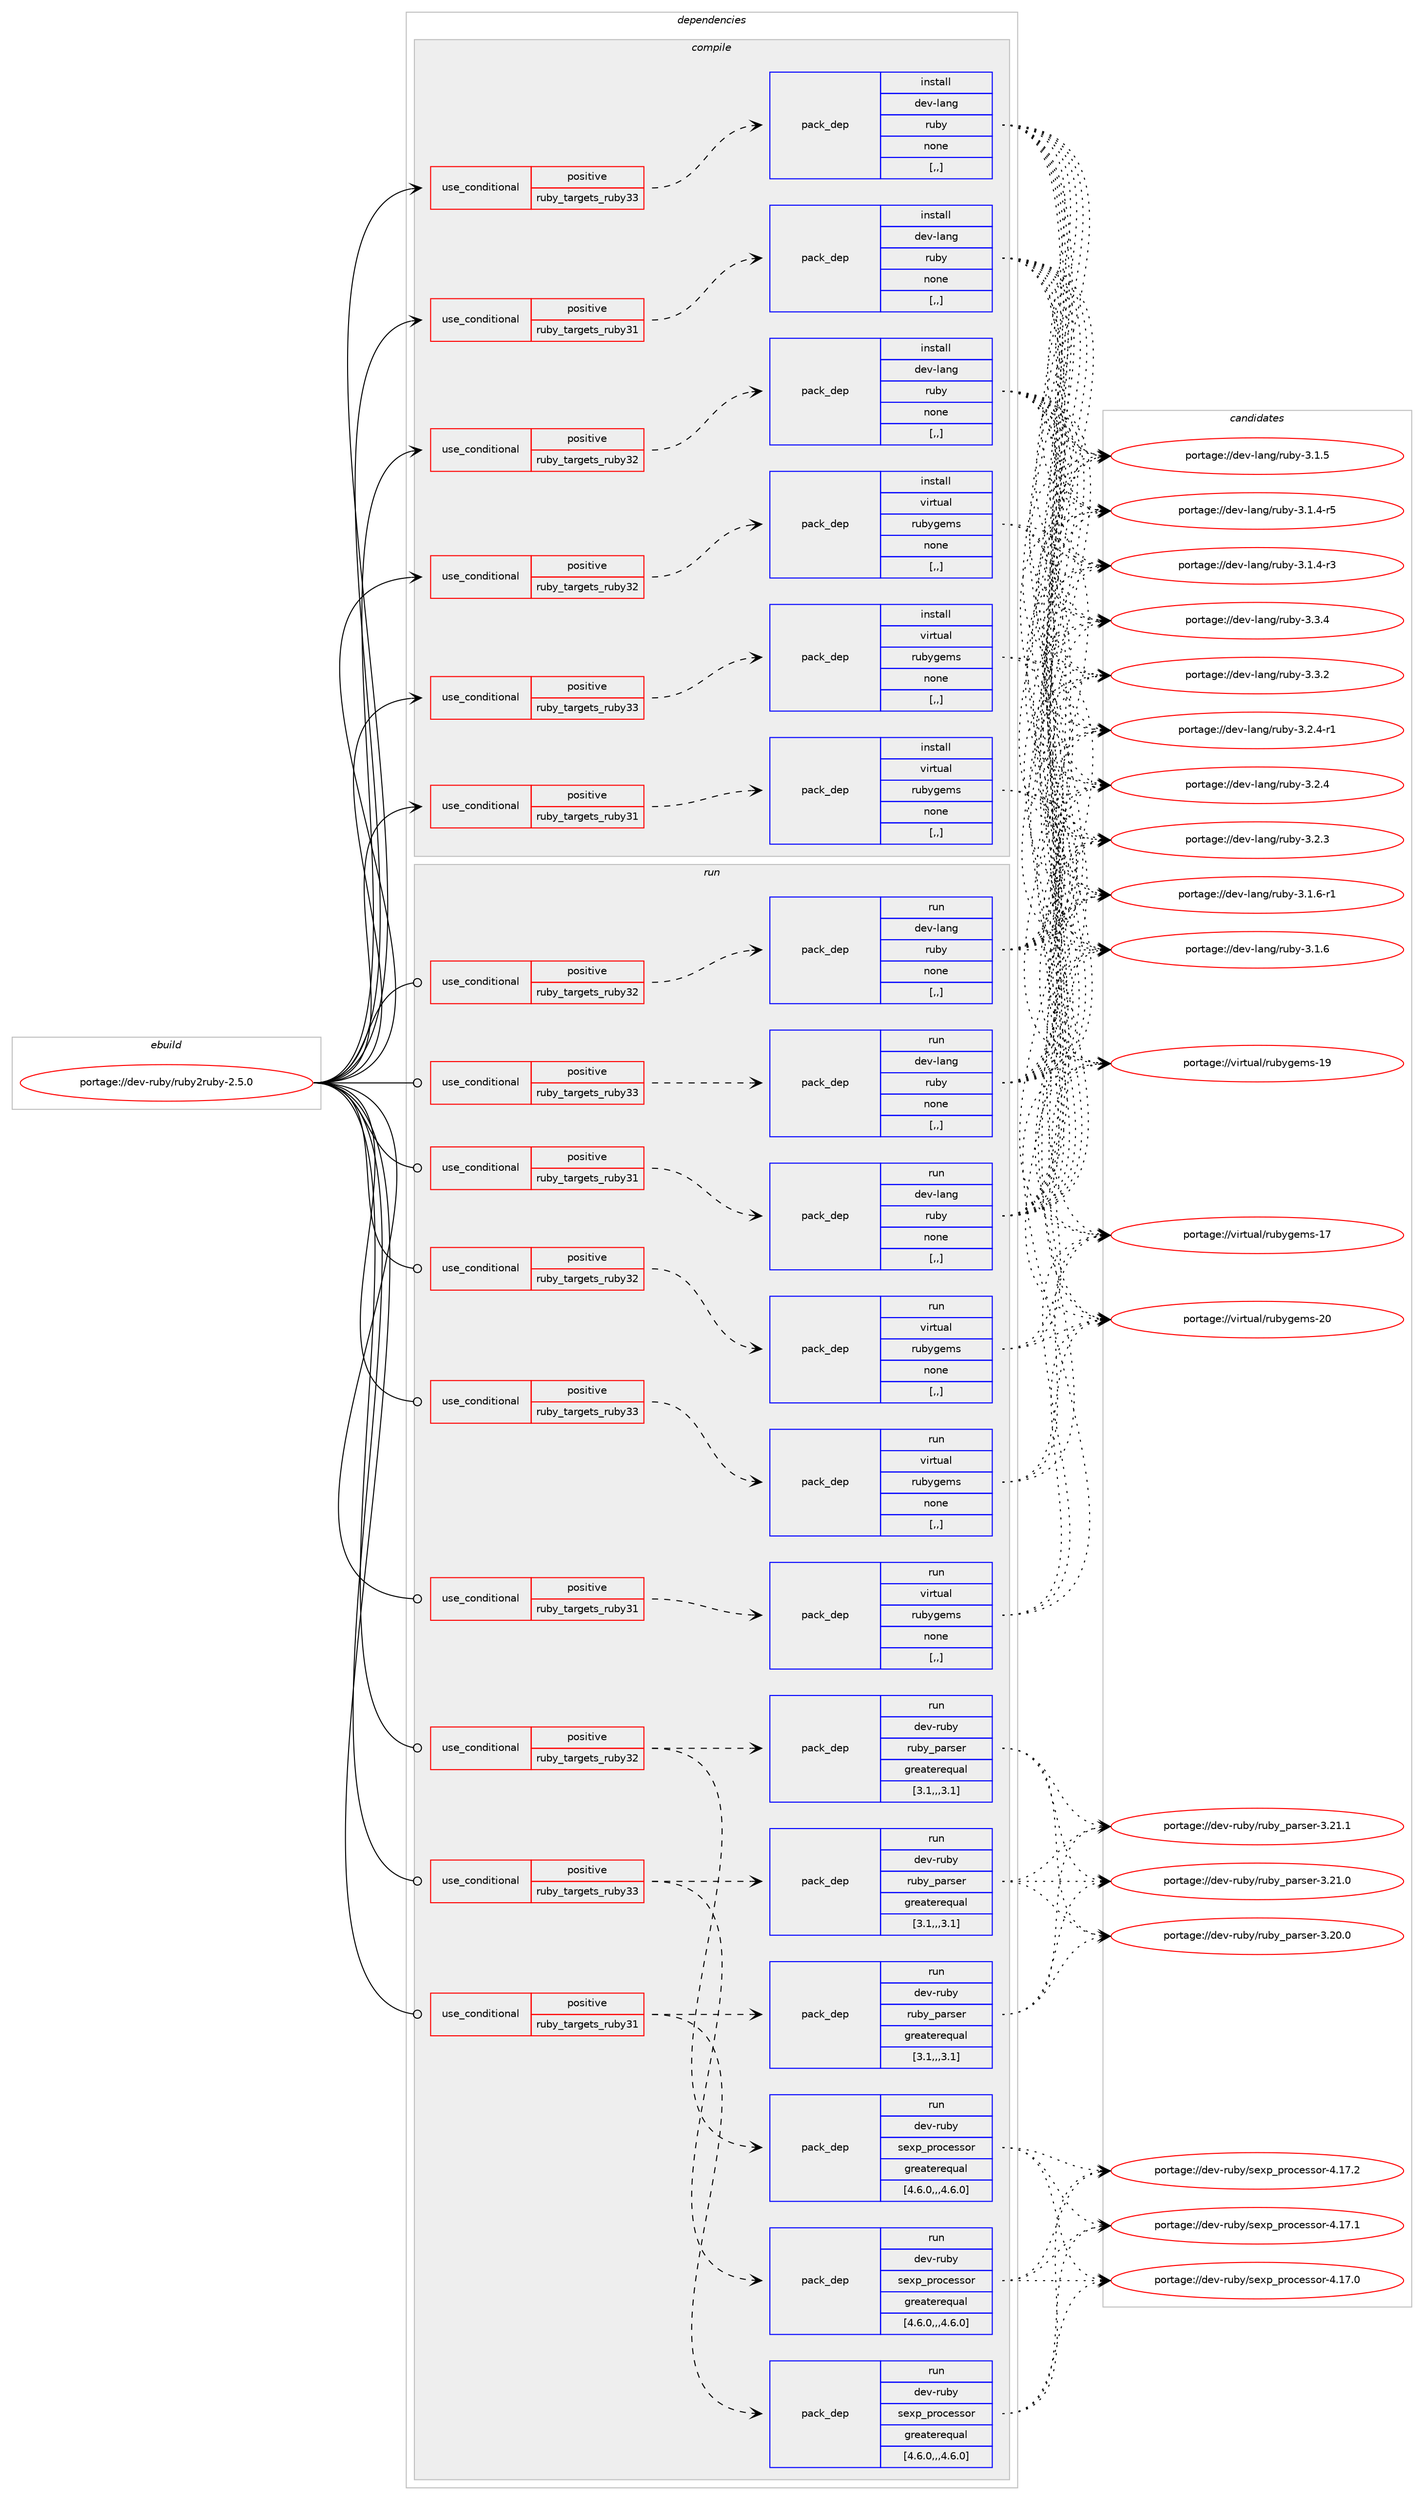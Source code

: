 digraph prolog {

# *************
# Graph options
# *************

newrank=true;
concentrate=true;
compound=true;
graph [rankdir=LR,fontname=Helvetica,fontsize=10,ranksep=1.5];#, ranksep=2.5, nodesep=0.2];
edge  [arrowhead=vee];
node  [fontname=Helvetica,fontsize=10];

# **********
# The ebuild
# **********

subgraph cluster_leftcol {
color=gray;
rank=same;
label=<<i>ebuild</i>>;
id [label="portage://dev-ruby/ruby2ruby-2.5.0", color=red, width=4, href="../dev-ruby/ruby2ruby-2.5.0.svg"];
}

# ****************
# The dependencies
# ****************

subgraph cluster_midcol {
color=gray;
label=<<i>dependencies</i>>;
subgraph cluster_compile {
fillcolor="#eeeeee";
style=filled;
label=<<i>compile</i>>;
subgraph cond55542 {
dependency200857 [label=<<TABLE BORDER="0" CELLBORDER="1" CELLSPACING="0" CELLPADDING="4"><TR><TD ROWSPAN="3" CELLPADDING="10">use_conditional</TD></TR><TR><TD>positive</TD></TR><TR><TD>ruby_targets_ruby31</TD></TR></TABLE>>, shape=none, color=red];
subgraph pack143926 {
dependency200858 [label=<<TABLE BORDER="0" CELLBORDER="1" CELLSPACING="0" CELLPADDING="4" WIDTH="220"><TR><TD ROWSPAN="6" CELLPADDING="30">pack_dep</TD></TR><TR><TD WIDTH="110">install</TD></TR><TR><TD>dev-lang</TD></TR><TR><TD>ruby</TD></TR><TR><TD>none</TD></TR><TR><TD>[,,]</TD></TR></TABLE>>, shape=none, color=blue];
}
dependency200857:e -> dependency200858:w [weight=20,style="dashed",arrowhead="vee"];
}
id:e -> dependency200857:w [weight=20,style="solid",arrowhead="vee"];
subgraph cond55543 {
dependency200859 [label=<<TABLE BORDER="0" CELLBORDER="1" CELLSPACING="0" CELLPADDING="4"><TR><TD ROWSPAN="3" CELLPADDING="10">use_conditional</TD></TR><TR><TD>positive</TD></TR><TR><TD>ruby_targets_ruby31</TD></TR></TABLE>>, shape=none, color=red];
subgraph pack143927 {
dependency200860 [label=<<TABLE BORDER="0" CELLBORDER="1" CELLSPACING="0" CELLPADDING="4" WIDTH="220"><TR><TD ROWSPAN="6" CELLPADDING="30">pack_dep</TD></TR><TR><TD WIDTH="110">install</TD></TR><TR><TD>virtual</TD></TR><TR><TD>rubygems</TD></TR><TR><TD>none</TD></TR><TR><TD>[,,]</TD></TR></TABLE>>, shape=none, color=blue];
}
dependency200859:e -> dependency200860:w [weight=20,style="dashed",arrowhead="vee"];
}
id:e -> dependency200859:w [weight=20,style="solid",arrowhead="vee"];
subgraph cond55544 {
dependency200861 [label=<<TABLE BORDER="0" CELLBORDER="1" CELLSPACING="0" CELLPADDING="4"><TR><TD ROWSPAN="3" CELLPADDING="10">use_conditional</TD></TR><TR><TD>positive</TD></TR><TR><TD>ruby_targets_ruby32</TD></TR></TABLE>>, shape=none, color=red];
subgraph pack143928 {
dependency200862 [label=<<TABLE BORDER="0" CELLBORDER="1" CELLSPACING="0" CELLPADDING="4" WIDTH="220"><TR><TD ROWSPAN="6" CELLPADDING="30">pack_dep</TD></TR><TR><TD WIDTH="110">install</TD></TR><TR><TD>dev-lang</TD></TR><TR><TD>ruby</TD></TR><TR><TD>none</TD></TR><TR><TD>[,,]</TD></TR></TABLE>>, shape=none, color=blue];
}
dependency200861:e -> dependency200862:w [weight=20,style="dashed",arrowhead="vee"];
}
id:e -> dependency200861:w [weight=20,style="solid",arrowhead="vee"];
subgraph cond55545 {
dependency200863 [label=<<TABLE BORDER="0" CELLBORDER="1" CELLSPACING="0" CELLPADDING="4"><TR><TD ROWSPAN="3" CELLPADDING="10">use_conditional</TD></TR><TR><TD>positive</TD></TR><TR><TD>ruby_targets_ruby32</TD></TR></TABLE>>, shape=none, color=red];
subgraph pack143929 {
dependency200864 [label=<<TABLE BORDER="0" CELLBORDER="1" CELLSPACING="0" CELLPADDING="4" WIDTH="220"><TR><TD ROWSPAN="6" CELLPADDING="30">pack_dep</TD></TR><TR><TD WIDTH="110">install</TD></TR><TR><TD>virtual</TD></TR><TR><TD>rubygems</TD></TR><TR><TD>none</TD></TR><TR><TD>[,,]</TD></TR></TABLE>>, shape=none, color=blue];
}
dependency200863:e -> dependency200864:w [weight=20,style="dashed",arrowhead="vee"];
}
id:e -> dependency200863:w [weight=20,style="solid",arrowhead="vee"];
subgraph cond55546 {
dependency200865 [label=<<TABLE BORDER="0" CELLBORDER="1" CELLSPACING="0" CELLPADDING="4"><TR><TD ROWSPAN="3" CELLPADDING="10">use_conditional</TD></TR><TR><TD>positive</TD></TR><TR><TD>ruby_targets_ruby33</TD></TR></TABLE>>, shape=none, color=red];
subgraph pack143930 {
dependency200866 [label=<<TABLE BORDER="0" CELLBORDER="1" CELLSPACING="0" CELLPADDING="4" WIDTH="220"><TR><TD ROWSPAN="6" CELLPADDING="30">pack_dep</TD></TR><TR><TD WIDTH="110">install</TD></TR><TR><TD>dev-lang</TD></TR><TR><TD>ruby</TD></TR><TR><TD>none</TD></TR><TR><TD>[,,]</TD></TR></TABLE>>, shape=none, color=blue];
}
dependency200865:e -> dependency200866:w [weight=20,style="dashed",arrowhead="vee"];
}
id:e -> dependency200865:w [weight=20,style="solid",arrowhead="vee"];
subgraph cond55547 {
dependency200867 [label=<<TABLE BORDER="0" CELLBORDER="1" CELLSPACING="0" CELLPADDING="4"><TR><TD ROWSPAN="3" CELLPADDING="10">use_conditional</TD></TR><TR><TD>positive</TD></TR><TR><TD>ruby_targets_ruby33</TD></TR></TABLE>>, shape=none, color=red];
subgraph pack143931 {
dependency200868 [label=<<TABLE BORDER="0" CELLBORDER="1" CELLSPACING="0" CELLPADDING="4" WIDTH="220"><TR><TD ROWSPAN="6" CELLPADDING="30">pack_dep</TD></TR><TR><TD WIDTH="110">install</TD></TR><TR><TD>virtual</TD></TR><TR><TD>rubygems</TD></TR><TR><TD>none</TD></TR><TR><TD>[,,]</TD></TR></TABLE>>, shape=none, color=blue];
}
dependency200867:e -> dependency200868:w [weight=20,style="dashed",arrowhead="vee"];
}
id:e -> dependency200867:w [weight=20,style="solid",arrowhead="vee"];
}
subgraph cluster_compileandrun {
fillcolor="#eeeeee";
style=filled;
label=<<i>compile and run</i>>;
}
subgraph cluster_run {
fillcolor="#eeeeee";
style=filled;
label=<<i>run</i>>;
subgraph cond55548 {
dependency200869 [label=<<TABLE BORDER="0" CELLBORDER="1" CELLSPACING="0" CELLPADDING="4"><TR><TD ROWSPAN="3" CELLPADDING="10">use_conditional</TD></TR><TR><TD>positive</TD></TR><TR><TD>ruby_targets_ruby31</TD></TR></TABLE>>, shape=none, color=red];
subgraph pack143932 {
dependency200870 [label=<<TABLE BORDER="0" CELLBORDER="1" CELLSPACING="0" CELLPADDING="4" WIDTH="220"><TR><TD ROWSPAN="6" CELLPADDING="30">pack_dep</TD></TR><TR><TD WIDTH="110">run</TD></TR><TR><TD>dev-lang</TD></TR><TR><TD>ruby</TD></TR><TR><TD>none</TD></TR><TR><TD>[,,]</TD></TR></TABLE>>, shape=none, color=blue];
}
dependency200869:e -> dependency200870:w [weight=20,style="dashed",arrowhead="vee"];
}
id:e -> dependency200869:w [weight=20,style="solid",arrowhead="odot"];
subgraph cond55549 {
dependency200871 [label=<<TABLE BORDER="0" CELLBORDER="1" CELLSPACING="0" CELLPADDING="4"><TR><TD ROWSPAN="3" CELLPADDING="10">use_conditional</TD></TR><TR><TD>positive</TD></TR><TR><TD>ruby_targets_ruby31</TD></TR></TABLE>>, shape=none, color=red];
subgraph pack143933 {
dependency200872 [label=<<TABLE BORDER="0" CELLBORDER="1" CELLSPACING="0" CELLPADDING="4" WIDTH="220"><TR><TD ROWSPAN="6" CELLPADDING="30">pack_dep</TD></TR><TR><TD WIDTH="110">run</TD></TR><TR><TD>dev-ruby</TD></TR><TR><TD>sexp_processor</TD></TR><TR><TD>greaterequal</TD></TR><TR><TD>[4.6.0,,,4.6.0]</TD></TR></TABLE>>, shape=none, color=blue];
}
dependency200871:e -> dependency200872:w [weight=20,style="dashed",arrowhead="vee"];
subgraph pack143934 {
dependency200873 [label=<<TABLE BORDER="0" CELLBORDER="1" CELLSPACING="0" CELLPADDING="4" WIDTH="220"><TR><TD ROWSPAN="6" CELLPADDING="30">pack_dep</TD></TR><TR><TD WIDTH="110">run</TD></TR><TR><TD>dev-ruby</TD></TR><TR><TD>ruby_parser</TD></TR><TR><TD>greaterequal</TD></TR><TR><TD>[3.1,,,3.1]</TD></TR></TABLE>>, shape=none, color=blue];
}
dependency200871:e -> dependency200873:w [weight=20,style="dashed",arrowhead="vee"];
}
id:e -> dependency200871:w [weight=20,style="solid",arrowhead="odot"];
subgraph cond55550 {
dependency200874 [label=<<TABLE BORDER="0" CELLBORDER="1" CELLSPACING="0" CELLPADDING="4"><TR><TD ROWSPAN="3" CELLPADDING="10">use_conditional</TD></TR><TR><TD>positive</TD></TR><TR><TD>ruby_targets_ruby31</TD></TR></TABLE>>, shape=none, color=red];
subgraph pack143935 {
dependency200875 [label=<<TABLE BORDER="0" CELLBORDER="1" CELLSPACING="0" CELLPADDING="4" WIDTH="220"><TR><TD ROWSPAN="6" CELLPADDING="30">pack_dep</TD></TR><TR><TD WIDTH="110">run</TD></TR><TR><TD>virtual</TD></TR><TR><TD>rubygems</TD></TR><TR><TD>none</TD></TR><TR><TD>[,,]</TD></TR></TABLE>>, shape=none, color=blue];
}
dependency200874:e -> dependency200875:w [weight=20,style="dashed",arrowhead="vee"];
}
id:e -> dependency200874:w [weight=20,style="solid",arrowhead="odot"];
subgraph cond55551 {
dependency200876 [label=<<TABLE BORDER="0" CELLBORDER="1" CELLSPACING="0" CELLPADDING="4"><TR><TD ROWSPAN="3" CELLPADDING="10">use_conditional</TD></TR><TR><TD>positive</TD></TR><TR><TD>ruby_targets_ruby32</TD></TR></TABLE>>, shape=none, color=red];
subgraph pack143936 {
dependency200877 [label=<<TABLE BORDER="0" CELLBORDER="1" CELLSPACING="0" CELLPADDING="4" WIDTH="220"><TR><TD ROWSPAN="6" CELLPADDING="30">pack_dep</TD></TR><TR><TD WIDTH="110">run</TD></TR><TR><TD>dev-lang</TD></TR><TR><TD>ruby</TD></TR><TR><TD>none</TD></TR><TR><TD>[,,]</TD></TR></TABLE>>, shape=none, color=blue];
}
dependency200876:e -> dependency200877:w [weight=20,style="dashed",arrowhead="vee"];
}
id:e -> dependency200876:w [weight=20,style="solid",arrowhead="odot"];
subgraph cond55552 {
dependency200878 [label=<<TABLE BORDER="0" CELLBORDER="1" CELLSPACING="0" CELLPADDING="4"><TR><TD ROWSPAN="3" CELLPADDING="10">use_conditional</TD></TR><TR><TD>positive</TD></TR><TR><TD>ruby_targets_ruby32</TD></TR></TABLE>>, shape=none, color=red];
subgraph pack143937 {
dependency200879 [label=<<TABLE BORDER="0" CELLBORDER="1" CELLSPACING="0" CELLPADDING="4" WIDTH="220"><TR><TD ROWSPAN="6" CELLPADDING="30">pack_dep</TD></TR><TR><TD WIDTH="110">run</TD></TR><TR><TD>dev-ruby</TD></TR><TR><TD>sexp_processor</TD></TR><TR><TD>greaterequal</TD></TR><TR><TD>[4.6.0,,,4.6.0]</TD></TR></TABLE>>, shape=none, color=blue];
}
dependency200878:e -> dependency200879:w [weight=20,style="dashed",arrowhead="vee"];
subgraph pack143938 {
dependency200880 [label=<<TABLE BORDER="0" CELLBORDER="1" CELLSPACING="0" CELLPADDING="4" WIDTH="220"><TR><TD ROWSPAN="6" CELLPADDING="30">pack_dep</TD></TR><TR><TD WIDTH="110">run</TD></TR><TR><TD>dev-ruby</TD></TR><TR><TD>ruby_parser</TD></TR><TR><TD>greaterequal</TD></TR><TR><TD>[3.1,,,3.1]</TD></TR></TABLE>>, shape=none, color=blue];
}
dependency200878:e -> dependency200880:w [weight=20,style="dashed",arrowhead="vee"];
}
id:e -> dependency200878:w [weight=20,style="solid",arrowhead="odot"];
subgraph cond55553 {
dependency200881 [label=<<TABLE BORDER="0" CELLBORDER="1" CELLSPACING="0" CELLPADDING="4"><TR><TD ROWSPAN="3" CELLPADDING="10">use_conditional</TD></TR><TR><TD>positive</TD></TR><TR><TD>ruby_targets_ruby32</TD></TR></TABLE>>, shape=none, color=red];
subgraph pack143939 {
dependency200882 [label=<<TABLE BORDER="0" CELLBORDER="1" CELLSPACING="0" CELLPADDING="4" WIDTH="220"><TR><TD ROWSPAN="6" CELLPADDING="30">pack_dep</TD></TR><TR><TD WIDTH="110">run</TD></TR><TR><TD>virtual</TD></TR><TR><TD>rubygems</TD></TR><TR><TD>none</TD></TR><TR><TD>[,,]</TD></TR></TABLE>>, shape=none, color=blue];
}
dependency200881:e -> dependency200882:w [weight=20,style="dashed",arrowhead="vee"];
}
id:e -> dependency200881:w [weight=20,style="solid",arrowhead="odot"];
subgraph cond55554 {
dependency200883 [label=<<TABLE BORDER="0" CELLBORDER="1" CELLSPACING="0" CELLPADDING="4"><TR><TD ROWSPAN="3" CELLPADDING="10">use_conditional</TD></TR><TR><TD>positive</TD></TR><TR><TD>ruby_targets_ruby33</TD></TR></TABLE>>, shape=none, color=red];
subgraph pack143940 {
dependency200884 [label=<<TABLE BORDER="0" CELLBORDER="1" CELLSPACING="0" CELLPADDING="4" WIDTH="220"><TR><TD ROWSPAN="6" CELLPADDING="30">pack_dep</TD></TR><TR><TD WIDTH="110">run</TD></TR><TR><TD>dev-lang</TD></TR><TR><TD>ruby</TD></TR><TR><TD>none</TD></TR><TR><TD>[,,]</TD></TR></TABLE>>, shape=none, color=blue];
}
dependency200883:e -> dependency200884:w [weight=20,style="dashed",arrowhead="vee"];
}
id:e -> dependency200883:w [weight=20,style="solid",arrowhead="odot"];
subgraph cond55555 {
dependency200885 [label=<<TABLE BORDER="0" CELLBORDER="1" CELLSPACING="0" CELLPADDING="4"><TR><TD ROWSPAN="3" CELLPADDING="10">use_conditional</TD></TR><TR><TD>positive</TD></TR><TR><TD>ruby_targets_ruby33</TD></TR></TABLE>>, shape=none, color=red];
subgraph pack143941 {
dependency200886 [label=<<TABLE BORDER="0" CELLBORDER="1" CELLSPACING="0" CELLPADDING="4" WIDTH="220"><TR><TD ROWSPAN="6" CELLPADDING="30">pack_dep</TD></TR><TR><TD WIDTH="110">run</TD></TR><TR><TD>dev-ruby</TD></TR><TR><TD>sexp_processor</TD></TR><TR><TD>greaterequal</TD></TR><TR><TD>[4.6.0,,,4.6.0]</TD></TR></TABLE>>, shape=none, color=blue];
}
dependency200885:e -> dependency200886:w [weight=20,style="dashed",arrowhead="vee"];
subgraph pack143942 {
dependency200887 [label=<<TABLE BORDER="0" CELLBORDER="1" CELLSPACING="0" CELLPADDING="4" WIDTH="220"><TR><TD ROWSPAN="6" CELLPADDING="30">pack_dep</TD></TR><TR><TD WIDTH="110">run</TD></TR><TR><TD>dev-ruby</TD></TR><TR><TD>ruby_parser</TD></TR><TR><TD>greaterequal</TD></TR><TR><TD>[3.1,,,3.1]</TD></TR></TABLE>>, shape=none, color=blue];
}
dependency200885:e -> dependency200887:w [weight=20,style="dashed",arrowhead="vee"];
}
id:e -> dependency200885:w [weight=20,style="solid",arrowhead="odot"];
subgraph cond55556 {
dependency200888 [label=<<TABLE BORDER="0" CELLBORDER="1" CELLSPACING="0" CELLPADDING="4"><TR><TD ROWSPAN="3" CELLPADDING="10">use_conditional</TD></TR><TR><TD>positive</TD></TR><TR><TD>ruby_targets_ruby33</TD></TR></TABLE>>, shape=none, color=red];
subgraph pack143943 {
dependency200889 [label=<<TABLE BORDER="0" CELLBORDER="1" CELLSPACING="0" CELLPADDING="4" WIDTH="220"><TR><TD ROWSPAN="6" CELLPADDING="30">pack_dep</TD></TR><TR><TD WIDTH="110">run</TD></TR><TR><TD>virtual</TD></TR><TR><TD>rubygems</TD></TR><TR><TD>none</TD></TR><TR><TD>[,,]</TD></TR></TABLE>>, shape=none, color=blue];
}
dependency200888:e -> dependency200889:w [weight=20,style="dashed",arrowhead="vee"];
}
id:e -> dependency200888:w [weight=20,style="solid",arrowhead="odot"];
}
}

# **************
# The candidates
# **************

subgraph cluster_choices {
rank=same;
color=gray;
label=<<i>candidates</i>>;

subgraph choice143926 {
color=black;
nodesep=1;
choice10010111845108971101034711411798121455146514652 [label="portage://dev-lang/ruby-3.3.4", color=red, width=4,href="../dev-lang/ruby-3.3.4.svg"];
choice10010111845108971101034711411798121455146514650 [label="portage://dev-lang/ruby-3.3.2", color=red, width=4,href="../dev-lang/ruby-3.3.2.svg"];
choice100101118451089711010347114117981214551465046524511449 [label="portage://dev-lang/ruby-3.2.4-r1", color=red, width=4,href="../dev-lang/ruby-3.2.4-r1.svg"];
choice10010111845108971101034711411798121455146504652 [label="portage://dev-lang/ruby-3.2.4", color=red, width=4,href="../dev-lang/ruby-3.2.4.svg"];
choice10010111845108971101034711411798121455146504651 [label="portage://dev-lang/ruby-3.2.3", color=red, width=4,href="../dev-lang/ruby-3.2.3.svg"];
choice100101118451089711010347114117981214551464946544511449 [label="portage://dev-lang/ruby-3.1.6-r1", color=red, width=4,href="../dev-lang/ruby-3.1.6-r1.svg"];
choice10010111845108971101034711411798121455146494654 [label="portage://dev-lang/ruby-3.1.6", color=red, width=4,href="../dev-lang/ruby-3.1.6.svg"];
choice10010111845108971101034711411798121455146494653 [label="portage://dev-lang/ruby-3.1.5", color=red, width=4,href="../dev-lang/ruby-3.1.5.svg"];
choice100101118451089711010347114117981214551464946524511453 [label="portage://dev-lang/ruby-3.1.4-r5", color=red, width=4,href="../dev-lang/ruby-3.1.4-r5.svg"];
choice100101118451089711010347114117981214551464946524511451 [label="portage://dev-lang/ruby-3.1.4-r3", color=red, width=4,href="../dev-lang/ruby-3.1.4-r3.svg"];
dependency200858:e -> choice10010111845108971101034711411798121455146514652:w [style=dotted,weight="100"];
dependency200858:e -> choice10010111845108971101034711411798121455146514650:w [style=dotted,weight="100"];
dependency200858:e -> choice100101118451089711010347114117981214551465046524511449:w [style=dotted,weight="100"];
dependency200858:e -> choice10010111845108971101034711411798121455146504652:w [style=dotted,weight="100"];
dependency200858:e -> choice10010111845108971101034711411798121455146504651:w [style=dotted,weight="100"];
dependency200858:e -> choice100101118451089711010347114117981214551464946544511449:w [style=dotted,weight="100"];
dependency200858:e -> choice10010111845108971101034711411798121455146494654:w [style=dotted,weight="100"];
dependency200858:e -> choice10010111845108971101034711411798121455146494653:w [style=dotted,weight="100"];
dependency200858:e -> choice100101118451089711010347114117981214551464946524511453:w [style=dotted,weight="100"];
dependency200858:e -> choice100101118451089711010347114117981214551464946524511451:w [style=dotted,weight="100"];
}
subgraph choice143927 {
color=black;
nodesep=1;
choice118105114116117971084711411798121103101109115455048 [label="portage://virtual/rubygems-20", color=red, width=4,href="../virtual/rubygems-20.svg"];
choice118105114116117971084711411798121103101109115454957 [label="portage://virtual/rubygems-19", color=red, width=4,href="../virtual/rubygems-19.svg"];
choice118105114116117971084711411798121103101109115454955 [label="portage://virtual/rubygems-17", color=red, width=4,href="../virtual/rubygems-17.svg"];
dependency200860:e -> choice118105114116117971084711411798121103101109115455048:w [style=dotted,weight="100"];
dependency200860:e -> choice118105114116117971084711411798121103101109115454957:w [style=dotted,weight="100"];
dependency200860:e -> choice118105114116117971084711411798121103101109115454955:w [style=dotted,weight="100"];
}
subgraph choice143928 {
color=black;
nodesep=1;
choice10010111845108971101034711411798121455146514652 [label="portage://dev-lang/ruby-3.3.4", color=red, width=4,href="../dev-lang/ruby-3.3.4.svg"];
choice10010111845108971101034711411798121455146514650 [label="portage://dev-lang/ruby-3.3.2", color=red, width=4,href="../dev-lang/ruby-3.3.2.svg"];
choice100101118451089711010347114117981214551465046524511449 [label="portage://dev-lang/ruby-3.2.4-r1", color=red, width=4,href="../dev-lang/ruby-3.2.4-r1.svg"];
choice10010111845108971101034711411798121455146504652 [label="portage://dev-lang/ruby-3.2.4", color=red, width=4,href="../dev-lang/ruby-3.2.4.svg"];
choice10010111845108971101034711411798121455146504651 [label="portage://dev-lang/ruby-3.2.3", color=red, width=4,href="../dev-lang/ruby-3.2.3.svg"];
choice100101118451089711010347114117981214551464946544511449 [label="portage://dev-lang/ruby-3.1.6-r1", color=red, width=4,href="../dev-lang/ruby-3.1.6-r1.svg"];
choice10010111845108971101034711411798121455146494654 [label="portage://dev-lang/ruby-3.1.6", color=red, width=4,href="../dev-lang/ruby-3.1.6.svg"];
choice10010111845108971101034711411798121455146494653 [label="portage://dev-lang/ruby-3.1.5", color=red, width=4,href="../dev-lang/ruby-3.1.5.svg"];
choice100101118451089711010347114117981214551464946524511453 [label="portage://dev-lang/ruby-3.1.4-r5", color=red, width=4,href="../dev-lang/ruby-3.1.4-r5.svg"];
choice100101118451089711010347114117981214551464946524511451 [label="portage://dev-lang/ruby-3.1.4-r3", color=red, width=4,href="../dev-lang/ruby-3.1.4-r3.svg"];
dependency200862:e -> choice10010111845108971101034711411798121455146514652:w [style=dotted,weight="100"];
dependency200862:e -> choice10010111845108971101034711411798121455146514650:w [style=dotted,weight="100"];
dependency200862:e -> choice100101118451089711010347114117981214551465046524511449:w [style=dotted,weight="100"];
dependency200862:e -> choice10010111845108971101034711411798121455146504652:w [style=dotted,weight="100"];
dependency200862:e -> choice10010111845108971101034711411798121455146504651:w [style=dotted,weight="100"];
dependency200862:e -> choice100101118451089711010347114117981214551464946544511449:w [style=dotted,weight="100"];
dependency200862:e -> choice10010111845108971101034711411798121455146494654:w [style=dotted,weight="100"];
dependency200862:e -> choice10010111845108971101034711411798121455146494653:w [style=dotted,weight="100"];
dependency200862:e -> choice100101118451089711010347114117981214551464946524511453:w [style=dotted,weight="100"];
dependency200862:e -> choice100101118451089711010347114117981214551464946524511451:w [style=dotted,weight="100"];
}
subgraph choice143929 {
color=black;
nodesep=1;
choice118105114116117971084711411798121103101109115455048 [label="portage://virtual/rubygems-20", color=red, width=4,href="../virtual/rubygems-20.svg"];
choice118105114116117971084711411798121103101109115454957 [label="portage://virtual/rubygems-19", color=red, width=4,href="../virtual/rubygems-19.svg"];
choice118105114116117971084711411798121103101109115454955 [label="portage://virtual/rubygems-17", color=red, width=4,href="../virtual/rubygems-17.svg"];
dependency200864:e -> choice118105114116117971084711411798121103101109115455048:w [style=dotted,weight="100"];
dependency200864:e -> choice118105114116117971084711411798121103101109115454957:w [style=dotted,weight="100"];
dependency200864:e -> choice118105114116117971084711411798121103101109115454955:w [style=dotted,weight="100"];
}
subgraph choice143930 {
color=black;
nodesep=1;
choice10010111845108971101034711411798121455146514652 [label="portage://dev-lang/ruby-3.3.4", color=red, width=4,href="../dev-lang/ruby-3.3.4.svg"];
choice10010111845108971101034711411798121455146514650 [label="portage://dev-lang/ruby-3.3.2", color=red, width=4,href="../dev-lang/ruby-3.3.2.svg"];
choice100101118451089711010347114117981214551465046524511449 [label="portage://dev-lang/ruby-3.2.4-r1", color=red, width=4,href="../dev-lang/ruby-3.2.4-r1.svg"];
choice10010111845108971101034711411798121455146504652 [label="portage://dev-lang/ruby-3.2.4", color=red, width=4,href="../dev-lang/ruby-3.2.4.svg"];
choice10010111845108971101034711411798121455146504651 [label="portage://dev-lang/ruby-3.2.3", color=red, width=4,href="../dev-lang/ruby-3.2.3.svg"];
choice100101118451089711010347114117981214551464946544511449 [label="portage://dev-lang/ruby-3.1.6-r1", color=red, width=4,href="../dev-lang/ruby-3.1.6-r1.svg"];
choice10010111845108971101034711411798121455146494654 [label="portage://dev-lang/ruby-3.1.6", color=red, width=4,href="../dev-lang/ruby-3.1.6.svg"];
choice10010111845108971101034711411798121455146494653 [label="portage://dev-lang/ruby-3.1.5", color=red, width=4,href="../dev-lang/ruby-3.1.5.svg"];
choice100101118451089711010347114117981214551464946524511453 [label="portage://dev-lang/ruby-3.1.4-r5", color=red, width=4,href="../dev-lang/ruby-3.1.4-r5.svg"];
choice100101118451089711010347114117981214551464946524511451 [label="portage://dev-lang/ruby-3.1.4-r3", color=red, width=4,href="../dev-lang/ruby-3.1.4-r3.svg"];
dependency200866:e -> choice10010111845108971101034711411798121455146514652:w [style=dotted,weight="100"];
dependency200866:e -> choice10010111845108971101034711411798121455146514650:w [style=dotted,weight="100"];
dependency200866:e -> choice100101118451089711010347114117981214551465046524511449:w [style=dotted,weight="100"];
dependency200866:e -> choice10010111845108971101034711411798121455146504652:w [style=dotted,weight="100"];
dependency200866:e -> choice10010111845108971101034711411798121455146504651:w [style=dotted,weight="100"];
dependency200866:e -> choice100101118451089711010347114117981214551464946544511449:w [style=dotted,weight="100"];
dependency200866:e -> choice10010111845108971101034711411798121455146494654:w [style=dotted,weight="100"];
dependency200866:e -> choice10010111845108971101034711411798121455146494653:w [style=dotted,weight="100"];
dependency200866:e -> choice100101118451089711010347114117981214551464946524511453:w [style=dotted,weight="100"];
dependency200866:e -> choice100101118451089711010347114117981214551464946524511451:w [style=dotted,weight="100"];
}
subgraph choice143931 {
color=black;
nodesep=1;
choice118105114116117971084711411798121103101109115455048 [label="portage://virtual/rubygems-20", color=red, width=4,href="../virtual/rubygems-20.svg"];
choice118105114116117971084711411798121103101109115454957 [label="portage://virtual/rubygems-19", color=red, width=4,href="../virtual/rubygems-19.svg"];
choice118105114116117971084711411798121103101109115454955 [label="portage://virtual/rubygems-17", color=red, width=4,href="../virtual/rubygems-17.svg"];
dependency200868:e -> choice118105114116117971084711411798121103101109115455048:w [style=dotted,weight="100"];
dependency200868:e -> choice118105114116117971084711411798121103101109115454957:w [style=dotted,weight="100"];
dependency200868:e -> choice118105114116117971084711411798121103101109115454955:w [style=dotted,weight="100"];
}
subgraph choice143932 {
color=black;
nodesep=1;
choice10010111845108971101034711411798121455146514652 [label="portage://dev-lang/ruby-3.3.4", color=red, width=4,href="../dev-lang/ruby-3.3.4.svg"];
choice10010111845108971101034711411798121455146514650 [label="portage://dev-lang/ruby-3.3.2", color=red, width=4,href="../dev-lang/ruby-3.3.2.svg"];
choice100101118451089711010347114117981214551465046524511449 [label="portage://dev-lang/ruby-3.2.4-r1", color=red, width=4,href="../dev-lang/ruby-3.2.4-r1.svg"];
choice10010111845108971101034711411798121455146504652 [label="portage://dev-lang/ruby-3.2.4", color=red, width=4,href="../dev-lang/ruby-3.2.4.svg"];
choice10010111845108971101034711411798121455146504651 [label="portage://dev-lang/ruby-3.2.3", color=red, width=4,href="../dev-lang/ruby-3.2.3.svg"];
choice100101118451089711010347114117981214551464946544511449 [label="portage://dev-lang/ruby-3.1.6-r1", color=red, width=4,href="../dev-lang/ruby-3.1.6-r1.svg"];
choice10010111845108971101034711411798121455146494654 [label="portage://dev-lang/ruby-3.1.6", color=red, width=4,href="../dev-lang/ruby-3.1.6.svg"];
choice10010111845108971101034711411798121455146494653 [label="portage://dev-lang/ruby-3.1.5", color=red, width=4,href="../dev-lang/ruby-3.1.5.svg"];
choice100101118451089711010347114117981214551464946524511453 [label="portage://dev-lang/ruby-3.1.4-r5", color=red, width=4,href="../dev-lang/ruby-3.1.4-r5.svg"];
choice100101118451089711010347114117981214551464946524511451 [label="portage://dev-lang/ruby-3.1.4-r3", color=red, width=4,href="../dev-lang/ruby-3.1.4-r3.svg"];
dependency200870:e -> choice10010111845108971101034711411798121455146514652:w [style=dotted,weight="100"];
dependency200870:e -> choice10010111845108971101034711411798121455146514650:w [style=dotted,weight="100"];
dependency200870:e -> choice100101118451089711010347114117981214551465046524511449:w [style=dotted,weight="100"];
dependency200870:e -> choice10010111845108971101034711411798121455146504652:w [style=dotted,weight="100"];
dependency200870:e -> choice10010111845108971101034711411798121455146504651:w [style=dotted,weight="100"];
dependency200870:e -> choice100101118451089711010347114117981214551464946544511449:w [style=dotted,weight="100"];
dependency200870:e -> choice10010111845108971101034711411798121455146494654:w [style=dotted,weight="100"];
dependency200870:e -> choice10010111845108971101034711411798121455146494653:w [style=dotted,weight="100"];
dependency200870:e -> choice100101118451089711010347114117981214551464946524511453:w [style=dotted,weight="100"];
dependency200870:e -> choice100101118451089711010347114117981214551464946524511451:w [style=dotted,weight="100"];
}
subgraph choice143933 {
color=black;
nodesep=1;
choice100101118451141179812147115101120112951121141119910111511511111445524649554650 [label="portage://dev-ruby/sexp_processor-4.17.2", color=red, width=4,href="../dev-ruby/sexp_processor-4.17.2.svg"];
choice100101118451141179812147115101120112951121141119910111511511111445524649554649 [label="portage://dev-ruby/sexp_processor-4.17.1", color=red, width=4,href="../dev-ruby/sexp_processor-4.17.1.svg"];
choice100101118451141179812147115101120112951121141119910111511511111445524649554648 [label="portage://dev-ruby/sexp_processor-4.17.0", color=red, width=4,href="../dev-ruby/sexp_processor-4.17.0.svg"];
dependency200872:e -> choice100101118451141179812147115101120112951121141119910111511511111445524649554650:w [style=dotted,weight="100"];
dependency200872:e -> choice100101118451141179812147115101120112951121141119910111511511111445524649554649:w [style=dotted,weight="100"];
dependency200872:e -> choice100101118451141179812147115101120112951121141119910111511511111445524649554648:w [style=dotted,weight="100"];
}
subgraph choice143934 {
color=black;
nodesep=1;
choice10010111845114117981214711411798121951129711411510111445514650494649 [label="portage://dev-ruby/ruby_parser-3.21.1", color=red, width=4,href="../dev-ruby/ruby_parser-3.21.1.svg"];
choice10010111845114117981214711411798121951129711411510111445514650494648 [label="portage://dev-ruby/ruby_parser-3.21.0", color=red, width=4,href="../dev-ruby/ruby_parser-3.21.0.svg"];
choice10010111845114117981214711411798121951129711411510111445514650484648 [label="portage://dev-ruby/ruby_parser-3.20.0", color=red, width=4,href="../dev-ruby/ruby_parser-3.20.0.svg"];
dependency200873:e -> choice10010111845114117981214711411798121951129711411510111445514650494649:w [style=dotted,weight="100"];
dependency200873:e -> choice10010111845114117981214711411798121951129711411510111445514650494648:w [style=dotted,weight="100"];
dependency200873:e -> choice10010111845114117981214711411798121951129711411510111445514650484648:w [style=dotted,weight="100"];
}
subgraph choice143935 {
color=black;
nodesep=1;
choice118105114116117971084711411798121103101109115455048 [label="portage://virtual/rubygems-20", color=red, width=4,href="../virtual/rubygems-20.svg"];
choice118105114116117971084711411798121103101109115454957 [label="portage://virtual/rubygems-19", color=red, width=4,href="../virtual/rubygems-19.svg"];
choice118105114116117971084711411798121103101109115454955 [label="portage://virtual/rubygems-17", color=red, width=4,href="../virtual/rubygems-17.svg"];
dependency200875:e -> choice118105114116117971084711411798121103101109115455048:w [style=dotted,weight="100"];
dependency200875:e -> choice118105114116117971084711411798121103101109115454957:w [style=dotted,weight="100"];
dependency200875:e -> choice118105114116117971084711411798121103101109115454955:w [style=dotted,weight="100"];
}
subgraph choice143936 {
color=black;
nodesep=1;
choice10010111845108971101034711411798121455146514652 [label="portage://dev-lang/ruby-3.3.4", color=red, width=4,href="../dev-lang/ruby-3.3.4.svg"];
choice10010111845108971101034711411798121455146514650 [label="portage://dev-lang/ruby-3.3.2", color=red, width=4,href="../dev-lang/ruby-3.3.2.svg"];
choice100101118451089711010347114117981214551465046524511449 [label="portage://dev-lang/ruby-3.2.4-r1", color=red, width=4,href="../dev-lang/ruby-3.2.4-r1.svg"];
choice10010111845108971101034711411798121455146504652 [label="portage://dev-lang/ruby-3.2.4", color=red, width=4,href="../dev-lang/ruby-3.2.4.svg"];
choice10010111845108971101034711411798121455146504651 [label="portage://dev-lang/ruby-3.2.3", color=red, width=4,href="../dev-lang/ruby-3.2.3.svg"];
choice100101118451089711010347114117981214551464946544511449 [label="portage://dev-lang/ruby-3.1.6-r1", color=red, width=4,href="../dev-lang/ruby-3.1.6-r1.svg"];
choice10010111845108971101034711411798121455146494654 [label="portage://dev-lang/ruby-3.1.6", color=red, width=4,href="../dev-lang/ruby-3.1.6.svg"];
choice10010111845108971101034711411798121455146494653 [label="portage://dev-lang/ruby-3.1.5", color=red, width=4,href="../dev-lang/ruby-3.1.5.svg"];
choice100101118451089711010347114117981214551464946524511453 [label="portage://dev-lang/ruby-3.1.4-r5", color=red, width=4,href="../dev-lang/ruby-3.1.4-r5.svg"];
choice100101118451089711010347114117981214551464946524511451 [label="portage://dev-lang/ruby-3.1.4-r3", color=red, width=4,href="../dev-lang/ruby-3.1.4-r3.svg"];
dependency200877:e -> choice10010111845108971101034711411798121455146514652:w [style=dotted,weight="100"];
dependency200877:e -> choice10010111845108971101034711411798121455146514650:w [style=dotted,weight="100"];
dependency200877:e -> choice100101118451089711010347114117981214551465046524511449:w [style=dotted,weight="100"];
dependency200877:e -> choice10010111845108971101034711411798121455146504652:w [style=dotted,weight="100"];
dependency200877:e -> choice10010111845108971101034711411798121455146504651:w [style=dotted,weight="100"];
dependency200877:e -> choice100101118451089711010347114117981214551464946544511449:w [style=dotted,weight="100"];
dependency200877:e -> choice10010111845108971101034711411798121455146494654:w [style=dotted,weight="100"];
dependency200877:e -> choice10010111845108971101034711411798121455146494653:w [style=dotted,weight="100"];
dependency200877:e -> choice100101118451089711010347114117981214551464946524511453:w [style=dotted,weight="100"];
dependency200877:e -> choice100101118451089711010347114117981214551464946524511451:w [style=dotted,weight="100"];
}
subgraph choice143937 {
color=black;
nodesep=1;
choice100101118451141179812147115101120112951121141119910111511511111445524649554650 [label="portage://dev-ruby/sexp_processor-4.17.2", color=red, width=4,href="../dev-ruby/sexp_processor-4.17.2.svg"];
choice100101118451141179812147115101120112951121141119910111511511111445524649554649 [label="portage://dev-ruby/sexp_processor-4.17.1", color=red, width=4,href="../dev-ruby/sexp_processor-4.17.1.svg"];
choice100101118451141179812147115101120112951121141119910111511511111445524649554648 [label="portage://dev-ruby/sexp_processor-4.17.0", color=red, width=4,href="../dev-ruby/sexp_processor-4.17.0.svg"];
dependency200879:e -> choice100101118451141179812147115101120112951121141119910111511511111445524649554650:w [style=dotted,weight="100"];
dependency200879:e -> choice100101118451141179812147115101120112951121141119910111511511111445524649554649:w [style=dotted,weight="100"];
dependency200879:e -> choice100101118451141179812147115101120112951121141119910111511511111445524649554648:w [style=dotted,weight="100"];
}
subgraph choice143938 {
color=black;
nodesep=1;
choice10010111845114117981214711411798121951129711411510111445514650494649 [label="portage://dev-ruby/ruby_parser-3.21.1", color=red, width=4,href="../dev-ruby/ruby_parser-3.21.1.svg"];
choice10010111845114117981214711411798121951129711411510111445514650494648 [label="portage://dev-ruby/ruby_parser-3.21.0", color=red, width=4,href="../dev-ruby/ruby_parser-3.21.0.svg"];
choice10010111845114117981214711411798121951129711411510111445514650484648 [label="portage://dev-ruby/ruby_parser-3.20.0", color=red, width=4,href="../dev-ruby/ruby_parser-3.20.0.svg"];
dependency200880:e -> choice10010111845114117981214711411798121951129711411510111445514650494649:w [style=dotted,weight="100"];
dependency200880:e -> choice10010111845114117981214711411798121951129711411510111445514650494648:w [style=dotted,weight="100"];
dependency200880:e -> choice10010111845114117981214711411798121951129711411510111445514650484648:w [style=dotted,weight="100"];
}
subgraph choice143939 {
color=black;
nodesep=1;
choice118105114116117971084711411798121103101109115455048 [label="portage://virtual/rubygems-20", color=red, width=4,href="../virtual/rubygems-20.svg"];
choice118105114116117971084711411798121103101109115454957 [label="portage://virtual/rubygems-19", color=red, width=4,href="../virtual/rubygems-19.svg"];
choice118105114116117971084711411798121103101109115454955 [label="portage://virtual/rubygems-17", color=red, width=4,href="../virtual/rubygems-17.svg"];
dependency200882:e -> choice118105114116117971084711411798121103101109115455048:w [style=dotted,weight="100"];
dependency200882:e -> choice118105114116117971084711411798121103101109115454957:w [style=dotted,weight="100"];
dependency200882:e -> choice118105114116117971084711411798121103101109115454955:w [style=dotted,weight="100"];
}
subgraph choice143940 {
color=black;
nodesep=1;
choice10010111845108971101034711411798121455146514652 [label="portage://dev-lang/ruby-3.3.4", color=red, width=4,href="../dev-lang/ruby-3.3.4.svg"];
choice10010111845108971101034711411798121455146514650 [label="portage://dev-lang/ruby-3.3.2", color=red, width=4,href="../dev-lang/ruby-3.3.2.svg"];
choice100101118451089711010347114117981214551465046524511449 [label="portage://dev-lang/ruby-3.2.4-r1", color=red, width=4,href="../dev-lang/ruby-3.2.4-r1.svg"];
choice10010111845108971101034711411798121455146504652 [label="portage://dev-lang/ruby-3.2.4", color=red, width=4,href="../dev-lang/ruby-3.2.4.svg"];
choice10010111845108971101034711411798121455146504651 [label="portage://dev-lang/ruby-3.2.3", color=red, width=4,href="../dev-lang/ruby-3.2.3.svg"];
choice100101118451089711010347114117981214551464946544511449 [label="portage://dev-lang/ruby-3.1.6-r1", color=red, width=4,href="../dev-lang/ruby-3.1.6-r1.svg"];
choice10010111845108971101034711411798121455146494654 [label="portage://dev-lang/ruby-3.1.6", color=red, width=4,href="../dev-lang/ruby-3.1.6.svg"];
choice10010111845108971101034711411798121455146494653 [label="portage://dev-lang/ruby-3.1.5", color=red, width=4,href="../dev-lang/ruby-3.1.5.svg"];
choice100101118451089711010347114117981214551464946524511453 [label="portage://dev-lang/ruby-3.1.4-r5", color=red, width=4,href="../dev-lang/ruby-3.1.4-r5.svg"];
choice100101118451089711010347114117981214551464946524511451 [label="portage://dev-lang/ruby-3.1.4-r3", color=red, width=4,href="../dev-lang/ruby-3.1.4-r3.svg"];
dependency200884:e -> choice10010111845108971101034711411798121455146514652:w [style=dotted,weight="100"];
dependency200884:e -> choice10010111845108971101034711411798121455146514650:w [style=dotted,weight="100"];
dependency200884:e -> choice100101118451089711010347114117981214551465046524511449:w [style=dotted,weight="100"];
dependency200884:e -> choice10010111845108971101034711411798121455146504652:w [style=dotted,weight="100"];
dependency200884:e -> choice10010111845108971101034711411798121455146504651:w [style=dotted,weight="100"];
dependency200884:e -> choice100101118451089711010347114117981214551464946544511449:w [style=dotted,weight="100"];
dependency200884:e -> choice10010111845108971101034711411798121455146494654:w [style=dotted,weight="100"];
dependency200884:e -> choice10010111845108971101034711411798121455146494653:w [style=dotted,weight="100"];
dependency200884:e -> choice100101118451089711010347114117981214551464946524511453:w [style=dotted,weight="100"];
dependency200884:e -> choice100101118451089711010347114117981214551464946524511451:w [style=dotted,weight="100"];
}
subgraph choice143941 {
color=black;
nodesep=1;
choice100101118451141179812147115101120112951121141119910111511511111445524649554650 [label="portage://dev-ruby/sexp_processor-4.17.2", color=red, width=4,href="../dev-ruby/sexp_processor-4.17.2.svg"];
choice100101118451141179812147115101120112951121141119910111511511111445524649554649 [label="portage://dev-ruby/sexp_processor-4.17.1", color=red, width=4,href="../dev-ruby/sexp_processor-4.17.1.svg"];
choice100101118451141179812147115101120112951121141119910111511511111445524649554648 [label="portage://dev-ruby/sexp_processor-4.17.0", color=red, width=4,href="../dev-ruby/sexp_processor-4.17.0.svg"];
dependency200886:e -> choice100101118451141179812147115101120112951121141119910111511511111445524649554650:w [style=dotted,weight="100"];
dependency200886:e -> choice100101118451141179812147115101120112951121141119910111511511111445524649554649:w [style=dotted,weight="100"];
dependency200886:e -> choice100101118451141179812147115101120112951121141119910111511511111445524649554648:w [style=dotted,weight="100"];
}
subgraph choice143942 {
color=black;
nodesep=1;
choice10010111845114117981214711411798121951129711411510111445514650494649 [label="portage://dev-ruby/ruby_parser-3.21.1", color=red, width=4,href="../dev-ruby/ruby_parser-3.21.1.svg"];
choice10010111845114117981214711411798121951129711411510111445514650494648 [label="portage://dev-ruby/ruby_parser-3.21.0", color=red, width=4,href="../dev-ruby/ruby_parser-3.21.0.svg"];
choice10010111845114117981214711411798121951129711411510111445514650484648 [label="portage://dev-ruby/ruby_parser-3.20.0", color=red, width=4,href="../dev-ruby/ruby_parser-3.20.0.svg"];
dependency200887:e -> choice10010111845114117981214711411798121951129711411510111445514650494649:w [style=dotted,weight="100"];
dependency200887:e -> choice10010111845114117981214711411798121951129711411510111445514650494648:w [style=dotted,weight="100"];
dependency200887:e -> choice10010111845114117981214711411798121951129711411510111445514650484648:w [style=dotted,weight="100"];
}
subgraph choice143943 {
color=black;
nodesep=1;
choice118105114116117971084711411798121103101109115455048 [label="portage://virtual/rubygems-20", color=red, width=4,href="../virtual/rubygems-20.svg"];
choice118105114116117971084711411798121103101109115454957 [label="portage://virtual/rubygems-19", color=red, width=4,href="../virtual/rubygems-19.svg"];
choice118105114116117971084711411798121103101109115454955 [label="portage://virtual/rubygems-17", color=red, width=4,href="../virtual/rubygems-17.svg"];
dependency200889:e -> choice118105114116117971084711411798121103101109115455048:w [style=dotted,weight="100"];
dependency200889:e -> choice118105114116117971084711411798121103101109115454957:w [style=dotted,weight="100"];
dependency200889:e -> choice118105114116117971084711411798121103101109115454955:w [style=dotted,weight="100"];
}
}

}
